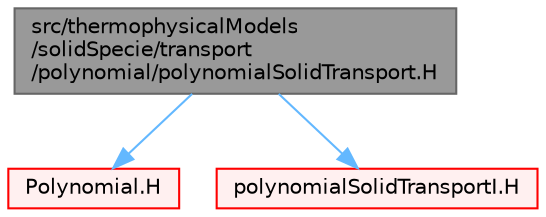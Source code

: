 digraph "src/thermophysicalModels/solidSpecie/transport/polynomial/polynomialSolidTransport.H"
{
 // LATEX_PDF_SIZE
  bgcolor="transparent";
  edge [fontname=Helvetica,fontsize=10,labelfontname=Helvetica,labelfontsize=10];
  node [fontname=Helvetica,fontsize=10,shape=box,height=0.2,width=0.4];
  Node1 [id="Node000001",label="src/thermophysicalModels\l/solidSpecie/transport\l/polynomial/polynomialSolidTransport.H",height=0.2,width=0.4,color="gray40", fillcolor="grey60", style="filled", fontcolor="black",tooltip=" "];
  Node1 -> Node2 [id="edge1_Node000001_Node000002",color="steelblue1",style="solid",tooltip=" "];
  Node2 [id="Node000002",label="Polynomial.H",height=0.2,width=0.4,color="red", fillcolor="#FFF0F0", style="filled",URL="$Polynomial_8H.html",tooltip=" "];
  Node1 -> Node76 [id="edge2_Node000001_Node000076",color="steelblue1",style="solid",tooltip=" "];
  Node76 [id="Node000076",label="polynomialSolidTransportI.H",height=0.2,width=0.4,color="red", fillcolor="#FFF0F0", style="filled",URL="$polynomialSolidTransportI_8H.html",tooltip=" "];
}
